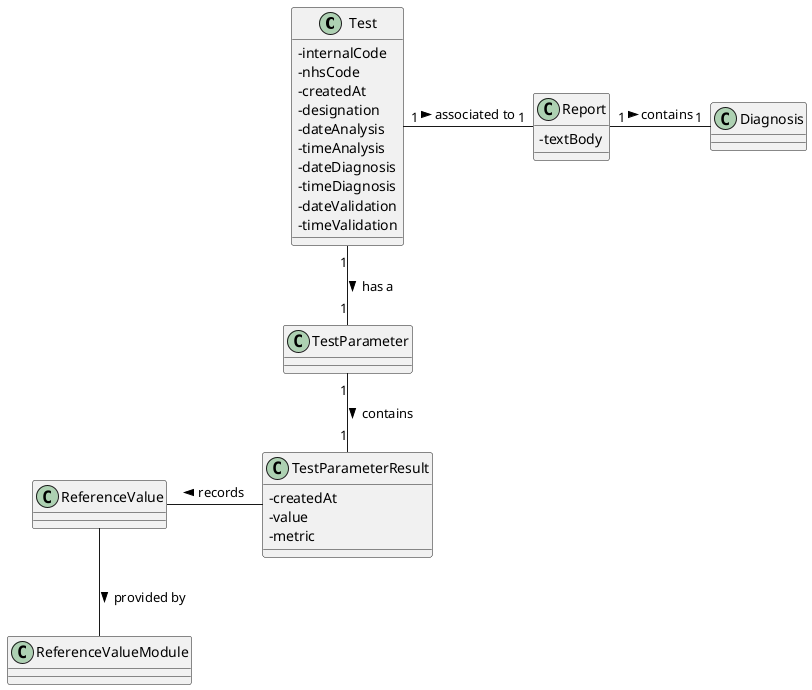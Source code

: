 @startuml

skinparam classAttributeIconSize 0

class Test {
-internalCode
-nhsCode
-createdAt
-designation
-dateAnalysis
-timeAnalysis
-dateDiagnosis
-timeDiagnosis
-dateValidation
-timeValidation
}

class Diagnosis

class Report {
-textBody
}

class TestParameterResult {
-createdAt
-value
-metric
}


Test "1"-down-"1" TestParameter: has a >
TestParameter "1"-down-"1" TestParameterResult: contains >
Test "1"-"1" Report: associated to >
Report "1"-"1" Diagnosis: contains >
TestParameterResult -left- ReferenceValue: records >
ReferenceValue -down- ReferenceValueModule: provided by >

@enduml